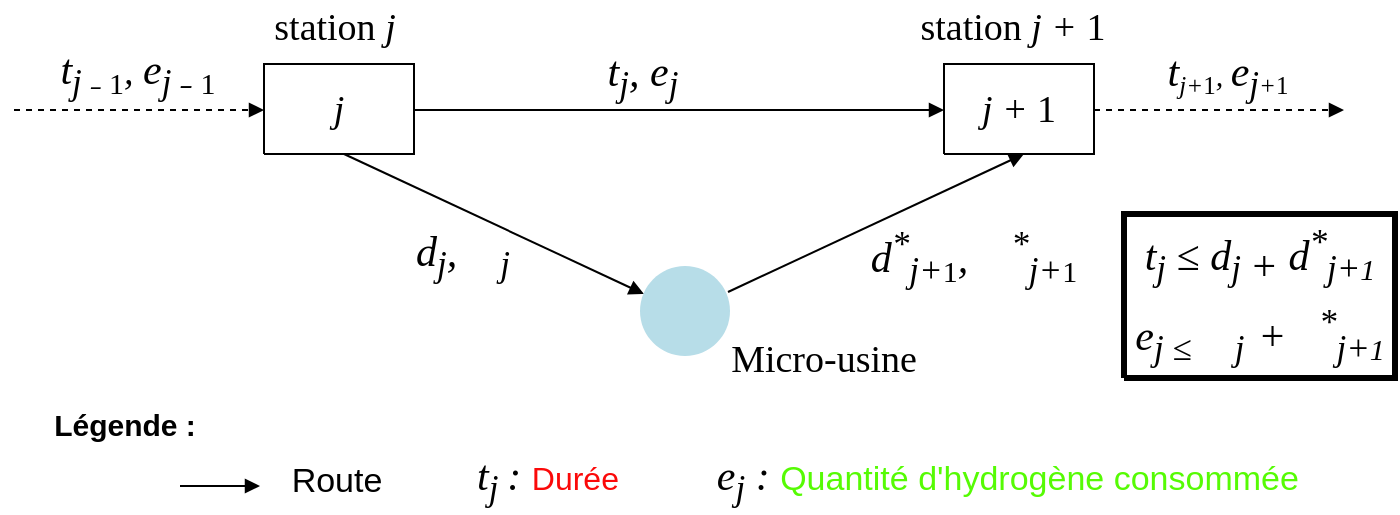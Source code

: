 <mxfile version="21.3.7" type="device">
  <diagram id="tXvN12axVd89JWTqOSuw" name="Page-1">
    <mxGraphModel dx="1194" dy="734" grid="1" gridSize="10" guides="1" tooltips="1" connect="1" arrows="1" fold="1" page="1" pageScale="1" pageWidth="827" pageHeight="1169" math="0" shadow="0">
      <root>
        <mxCell id="0" />
        <mxCell id="1" parent="0" />
        <mxCell id="TPerrukfrgjLcvw5JhhK-1" style="vsdxID=75;edgeStyle=none;startArrow=none;endArrow=block;startSize=5;endSize=5;spacingTop=0;spacingBottom=0;spacingLeft=0;spacingRight=0;verticalAlign=middle;html=1;labelBackgroundColor=#ffffff;rounded=0;" parent="1" edge="1">
          <mxGeometry relative="1" as="geometry">
            <mxPoint x="-1" as="offset" />
            <Array as="points" />
            <mxPoint x="264" y="678" as="sourcePoint" />
            <mxPoint x="530" y="678" as="targetPoint" />
          </mxGeometry>
        </mxCell>
        <mxCell id="TPerrukfrgjLcvw5JhhK-2" style="vsdxID=87;edgeStyle=none;startArrow=none;endArrow=block;startSize=5;endSize=5;spacingTop=0;spacingBottom=0;spacingLeft=0;spacingRight=0;verticalAlign=middle;html=1;labelBackgroundColor=#ffffff;rounded=0;" parent="1" edge="1">
          <mxGeometry relative="1" as="geometry">
            <Array as="points" />
            <mxPoint x="422" y="769" as="sourcePoint" />
            <mxPoint x="570" y="700" as="targetPoint" />
          </mxGeometry>
        </mxCell>
        <mxCell id="TPerrukfrgjLcvw5JhhK-3" style="vsdxID=86;edgeStyle=none;startArrow=none;endArrow=block;startSize=5;endSize=5;spacingTop=0;spacingBottom=0;spacingLeft=0;spacingRight=0;verticalAlign=middle;html=1;labelBackgroundColor=#ffffff;rounded=0;" parent="1" edge="1">
          <mxGeometry relative="1" as="geometry">
            <Array as="points" />
            <mxPoint x="230" y="700" as="sourcePoint" />
            <mxPoint x="380" y="770" as="targetPoint" />
          </mxGeometry>
        </mxCell>
        <mxCell id="TPerrukfrgjLcvw5JhhK-4" style="vsdxID=99;edgeStyle=none;dashed=1;startArrow=none;endArrow=block;startSize=5;endSize=5;spacingTop=0;spacingBottom=0;spacingLeft=0;spacingRight=0;verticalAlign=middle;html=1;labelBackgroundColor=#ffffff;rounded=0;" parent="1" edge="1">
          <mxGeometry relative="1" as="geometry">
            <mxPoint as="offset" />
            <Array as="points" />
            <mxPoint x="605" y="678" as="sourcePoint" />
            <mxPoint x="730" y="678" as="targetPoint" />
          </mxGeometry>
        </mxCell>
        <mxCell id="TPerrukfrgjLcvw5JhhK-5" style="vsdxID=101;edgeStyle=none;dashed=1;startArrow=none;endArrow=block;startSize=5;endSize=5;spacingTop=0;spacingBottom=0;spacingLeft=0;spacingRight=0;verticalAlign=middle;html=1;labelBackgroundColor=#ffffff;rounded=0;" parent="1" edge="1">
          <mxGeometry relative="1" as="geometry">
            <mxPoint as="offset" />
            <Array as="points" />
            <mxPoint x="65" y="678" as="sourcePoint" />
            <mxPoint x="190" y="678" as="targetPoint" />
          </mxGeometry>
        </mxCell>
        <mxCell id="TPerrukfrgjLcvw5JhhK-6" value="&lt;font style=&quot;font-size:19px;font-family:Times New Roman;color:#000000;direction:ltr;letter-spacing:0px;line-height:120%;opacity:1&quot;&gt;&lt;i&gt;j&lt;/i&gt;&lt;/font&gt;&lt;font style=&quot;font-size:19px;font-family:Monotype Corsiva;color:#000000;direction:ltr;letter-spacing:0px;line-height:120%;opacity:1&quot;&gt;&lt;br/&gt;&lt;/font&gt;" style="verticalAlign=middle;align=center;vsdxID=40;fillColor=#FFFFFF;gradientColor=none;shape=stencil(nZBLDoAgDERP0z3SIyjew0SURgSD+Lu9kMZoXLhwN9O+tukAlrNpJg1SzDH4QW/URgNYgZTkjA4UkwJUgGXng+6DX1zLfmoymdXo17xh5zmRJ6Q42BWCfc2oJfdAr+Yv+AP9Cb7OJ3H/2JG1HNGz/84klThPVCc=);labelBackgroundColor=none;rounded=0;html=1;whiteSpace=wrap;" parent="1" vertex="1">
          <mxGeometry x="190" y="655" width="75" height="45" as="geometry" />
        </mxCell>
        <mxCell id="TPerrukfrgjLcvw5JhhK-7" value="&lt;font style=&quot;font-size:19px;font-family:Times New Roman;color:#000000;direction:ltr;letter-spacing:0px;line-height:120%;opacity:1&quot;&gt;&lt;i&gt;j + &lt;/i&gt;&lt;/font&gt;&lt;font style=&quot;font-size:19px;font-family:Times New Roman;color:#000000;direction:ltr;letter-spacing:0px;line-height:120%;opacity:1&quot;&gt;1&lt;/font&gt;&lt;font style=&quot;font-size:19px;font-family:Monotype Corsiva;color:#000000;direction:ltr;letter-spacing:0px;line-height:120%;opacity:1&quot;&gt;&lt;i&gt;&lt;br/&gt;&lt;/i&gt;&lt;/font&gt;" style="verticalAlign=middle;align=center;vsdxID=44;fillColor=#FFFFFF;gradientColor=none;shape=stencil(nZBLDoAgDERP0z3SIyjew0SURgSD+Lu9kMZoXLhwN9O+tukAlrNpJg1SzDH4QW/URgNYgZTkjA4UkwJUgGXng+6DX1zLfmoymdXo17xh5zmRJ6Q42BWCfc2oJfdAr+Yv+AP9Cb7OJ3H/2JG1HNGz/84klThPVCc=);labelBackgroundColor=none;rounded=0;html=1;whiteSpace=wrap;" parent="1" vertex="1">
          <mxGeometry x="530" y="655" width="75" height="45" as="geometry" />
        </mxCell>
        <mxCell id="TPerrukfrgjLcvw5JhhK-8" style="vsdxID=51;fillColor=#b7dde8;gradientColor=none;shape=stencil(vVHLDsIgEPwajiQI6RfU+h8bu22JCGRB2/69kG1iazx58DazM/vIjjBtmiCi0CplCjecbZ8nYc5Ca+snJJsLEqYTph0C4Ujh4XvmEaqzont41gkL96naodXKrGF6YSfQtUi0OXXDVlqPfJNP6usotUhYbJIUMmQb/GGrAxpRljVycDBuc1hKM2LclX8/7H9nFfB+82Cd45T2+mcspcSRmu4F);labelBackgroundColor=none;rounded=0;html=1;whiteSpace=wrap;strokeColor=none;" parent="1" vertex="1">
          <mxGeometry x="378" y="756" width="45" height="45" as="geometry" />
        </mxCell>
        <mxCell id="TPerrukfrgjLcvw5JhhK-9" value="&lt;font style=&quot;font-size: 19px ; font-family: &amp;#34;calibri&amp;#34; ; color: #000000 ; direction: ltr ; letter-spacing: 0px ; line-height: 120% ; opacity: 1&quot;&gt;Micro-usine&lt;br&gt;&lt;/font&gt;" style="verticalAlign=middle;align=center;vsdxID=74;fillColor=none;gradientColor=none;shape=stencil(nZBLDoAgDERP0z3SIyjew0SURgSD+Lu9kMZoXLhwN9O+tukAlrNpJg1SzDH4QW/URgNYgZTkjA4UkwJUgGXng+6DX1zLfmoymdXo17xh5zmRJ6Q42BWCfc2oJfdAr+Yv+AP9Cb7OJ3H/2JG1HNGz/84klThPVCc=);strokeColor=none;labelBackgroundColor=none;rounded=0;html=1;whiteSpace=wrap;" parent="1" vertex="1">
          <mxGeometry x="413" y="789" width="114" height="28" as="geometry" />
        </mxCell>
        <mxCell id="TPerrukfrgjLcvw5JhhK-10" value="&lt;font style=&quot;font-size:19px;font-family:Calibri;color:#000000;direction:ltr;letter-spacing:0px;line-height:120%;opacity:1&quot;&gt;station &lt;/font&gt;&lt;font style=&quot;font-size:19px;font-family:Times New Roman;color:#000000;direction:ltr;letter-spacing:0px;line-height:120%;opacity:1&quot;&gt;&lt;i&gt;j&lt;/i&gt;&lt;/font&gt;&lt;font style=&quot;font-size:19px;font-family:Times New Roman;color:#000000;direction:ltr;letter-spacing:0px;line-height:120%;opacity:1&quot;&gt;&lt;i&gt;&lt;br/&gt;&lt;/i&gt;&lt;/font&gt;" style="verticalAlign=middle;align=center;vsdxID=80;fillColor=none;gradientColor=none;shape=stencil(nZBLDoAgDERP0z3SIyjew0SURgSD+Lu9kMZoXLhwN9O+tukAlrNpJg1SzDH4QW/URgNYgZTkjA4UkwJUgGXng+6DX1zLfmoymdXo17xh5zmRJ6Q42BWCfc2oJfdAr+Yv+AP9Cb7OJ3H/2JG1HNGz/84klThPVCc=);strokeColor=none;labelBackgroundColor=none;rounded=0;html=1;whiteSpace=wrap;" parent="1" vertex="1">
          <mxGeometry x="176" y="623" width="99" height="28" as="geometry" />
        </mxCell>
        <mxCell id="TPerrukfrgjLcvw5JhhK-11" value="&lt;font style=&quot;font-size:19px;font-family:Calibri;color:#000000;direction:ltr;letter-spacing:0px;line-height:120%;opacity:1&quot;&gt;station &lt;/font&gt;&lt;font style=&quot;font-size:19px;font-family:Times New Roman;color:#000000;direction:ltr;letter-spacing:0px;line-height:120%;opacity:1&quot;&gt;&lt;i&gt;j + &lt;/i&gt;&lt;/font&gt;&lt;font style=&quot;font-size:19px;font-family:Times New Roman;color:#000000;direction:ltr;letter-spacing:0px;line-height:120%;opacity:1&quot;&gt;1&lt;/font&gt;&lt;font style=&quot;font-size:19px;font-family:Themed;color:#000000;direction:ltr;letter-spacing:0px;line-height:120%;opacity:1&quot;&gt;&lt;br/&gt;&lt;/font&gt;" style="verticalAlign=middle;align=center;vsdxID=84;fillColor=none;gradientColor=none;shape=stencil(nZBLDoAgDERP0z3SIyjew0SURgSD+Lu9kMZoXLhwN9O+tukAlrNpJg1SzDH4QW/URgNYgZTkjA4UkwJUgGXng+6DX1zLfmoymdXo17xh5zmRJ6Q42BWCfc2oJfdAr+Yv+AP9Cb7OJ3H/2JG1HNGz/84klThPVCc=);strokeColor=none;labelBackgroundColor=none;rounded=0;html=1;whiteSpace=wrap;" parent="1" vertex="1">
          <mxGeometry x="490" y="623" width="149" height="28" as="geometry" />
        </mxCell>
        <mxCell id="TPerrukfrgjLcvw5JhhK-12" value="&lt;font style=&quot;font-size:21px;font-family:Times New Roman;color:#000000;direction:ltr;letter-spacing:0px;line-height:120%;opacity:1&quot;&gt;&lt;i&gt;t&lt;/i&gt;&lt;/font&gt;&lt;font style=&quot;font-size:21px;font-family:Times New Roman;color:#000000;direction:ltr;letter-spacing:0px;line-height:120%;opacity:1&quot;&gt;&lt;i&gt;&lt;sub&gt;j&lt;/sub&gt;&lt;/i&gt;&lt;/font&gt;&lt;font style=&quot;font-size:21px;font-family:Times New Roman;color:#000000;direction:ltr;letter-spacing:0px;line-height:120%;opacity:1&quot;&gt;&lt;i&gt;, &lt;/i&gt;&lt;/font&gt;&lt;font style=&quot;font-size:21px;font-family:Times New Roman;color:#000000;direction:ltr;letter-spacing:0px;line-height:120%;opacity:1&quot;&gt;&lt;i&gt;e&lt;/i&gt;&lt;/font&gt;&lt;font style=&quot;font-size:21px;font-family:Times New Roman;color:#000000;direction:ltr;letter-spacing:0px;line-height:120%;opacity:1&quot;&gt;&lt;i&gt;&lt;sub&gt;j&lt;/sub&gt;&lt;/i&gt;&lt;/font&gt;&lt;font style=&quot;font-size:21px;font-family:Times New Roman;color:#000000;direction:ltr;letter-spacing:0px;line-height:120%;opacity:1&quot;&gt;&lt;i&gt;&lt;br/&gt;&lt;/i&gt;&lt;/font&gt;" style="verticalAlign=middle;align=center;vsdxID=91;fillColor=none;gradientColor=none;shape=stencil(nZBLDoAgDERP0z3SIyjew0SURgSD+Lu9kMZoXLhwN9O+tukAlrNpJg1SzDH4QW/URgNYgZTkjA4UkwJUgGXng+6DX1zLfmoymdXo17xh5zmRJ6Q42BWCfc2oJfdAr+Yv+AP9Cb7OJ3H/2JG1HNGz/84klThPVCc=);strokeColor=none;labelBackgroundColor=none;rounded=0;html=1;whiteSpace=wrap;" parent="1" vertex="1">
          <mxGeometry x="350" y="648" width="59" height="28" as="geometry" />
        </mxCell>
        <mxCell id="TPerrukfrgjLcvw5JhhK-13" value="&lt;font style=&quot;font-size:21px;font-family:Times New Roman;color:#000000;direction:ltr;letter-spacing:0px;line-height:120%;opacity:1&quot;&gt;&lt;i&gt;d&lt;/i&gt;&lt;/font&gt;&lt;font style=&quot;font-size:21px;font-family:Times New Roman;color:#000000;direction:ltr;letter-spacing:0px;line-height:120%;opacity:1&quot;&gt;&lt;i&gt;&lt;sub&gt;j&lt;/sub&gt;&lt;/i&gt;&lt;/font&gt;&lt;font style=&quot;font-size:21px;font-family:Times New Roman;color:#000000;direction:ltr;letter-spacing:0px;line-height:120%;opacity:1&quot;&gt;&lt;i&gt;, &lt;/i&gt;&lt;/font&gt;&lt;font style=&quot;font-size:21px;font-family:Symbol;color:#000000;direction:ltr;letter-spacing:0px;line-height:120%;opacity:1&quot;&gt;&lt;i&gt;&lt;/i&gt;&lt;/font&gt;&lt;font style=&quot;font-size:21px;font-family:Times New Roman;color:#000000;direction:ltr;letter-spacing:0px;line-height:120%;opacity:1&quot;&gt;&lt;i&gt;&lt;sub&gt;j&lt;/sub&gt;&lt;/i&gt;&lt;/font&gt;&lt;font style=&quot;font-size:21px;font-family:Times New Roman;color:#000000;direction:ltr;letter-spacing:0px;line-height:120%;opacity:1&quot;&gt;&lt;i&gt;&lt;br/&gt;&lt;/i&gt;&lt;/font&gt;" style="verticalAlign=middle;align=center;vsdxID=95;fillColor=none;gradientColor=none;shape=stencil(nZBLDoAgDERP0z3SIyjew0SURgSD+Lu9kMZoXLhwN9O+tukAlrNpJg1SzDH4QW/URgNYgZTkjA4UkwJUgGXng+6DX1zLfmoymdXo17xh5zmRJ6Q42BWCfc2oJfdAr+Yv+AP9Cb7OJ3H/2JG1HNGz/84klThPVCc=);strokeColor=none;labelBackgroundColor=none;rounded=0;html=1;whiteSpace=wrap;" parent="1" vertex="1">
          <mxGeometry x="260" y="738" width="59" height="28" as="geometry" />
        </mxCell>
        <mxCell id="TPerrukfrgjLcvw5JhhK-14" value="&lt;font style=&quot;font-size: 21px ; font-family: &amp;#34;times new roman&amp;#34; ; color: #000000 ; direction: ltr ; letter-spacing: 0px ; line-height: 120% ; opacity: 1&quot;&gt;&lt;i&gt;d&lt;/i&gt;&lt;/font&gt;&lt;font style=&quot;font-size: 21px ; font-family: &amp;#34;times new roman&amp;#34; ; color: #000000 ; direction: ltr ; letter-spacing: 0px ; line-height: 120% ; opacity: 1&quot;&gt;&lt;i&gt;&lt;sup&gt;*&lt;/sup&gt;&lt;/i&gt;&lt;/font&gt;&lt;font style=&quot;font-size: 21px ; font-family: &amp;#34;times new roman&amp;#34; ; color: #000000 ; direction: ltr ; letter-spacing: 0px ; line-height: 120% ; opacity: 1&quot;&gt;&lt;i&gt;&lt;sub&gt;j+&lt;/sub&gt;&lt;/i&gt;&lt;/font&gt;&lt;font style=&quot;font-size: 21px ; font-family: &amp;#34;times new roman&amp;#34; ; color: #000000 ; direction: ltr ; letter-spacing: 0px ; line-height: 120% ; opacity: 1&quot; size=&quot;1&quot;&gt;&lt;sub style=&quot;font-size: 15px&quot;&gt;1&lt;/sub&gt;&lt;/font&gt;&lt;font style=&quot;font-size: 21px ; font-family: &amp;#34;times new roman&amp;#34; ; color: #000000 ; direction: ltr ; letter-spacing: 0px ; line-height: 120% ; opacity: 1&quot;&gt;&lt;i&gt;, &lt;/i&gt;&lt;/font&gt;&lt;font style=&quot;font-size: 21px ; font-family: &amp;#34;symbol&amp;#34; ; color: #000000 ; direction: ltr ; letter-spacing: 0px ; line-height: 120% ; opacity: 1&quot;&gt;&lt;i&gt;&lt;/i&gt;&lt;/font&gt;&lt;font style=&quot;font-size: 21px ; font-family: &amp;#34;symbol&amp;#34; ; color: #000000 ; direction: ltr ; letter-spacing: 0px ; line-height: 120% ; opacity: 1&quot;&gt;&lt;i&gt;&lt;sup&gt;*&lt;/sup&gt;&lt;/i&gt;&lt;/font&gt;&lt;font style=&quot;font-size: 21px ; font-family: &amp;#34;times new roman&amp;#34; ; color: #000000 ; direction: ltr ; letter-spacing: 0px ; line-height: 120% ; opacity: 1&quot;&gt;&lt;i&gt;&lt;sub&gt;j&lt;/sub&gt;&lt;/i&gt;&lt;/font&gt;&lt;font style=&quot;font-size: 21px ; font-family: &amp;#34;times new roman&amp;#34; ; color: #000000 ; direction: ltr ; letter-spacing: 0px ; line-height: 120% ; opacity: 1&quot;&gt;&lt;i&gt;&lt;sub&gt;+&lt;/sub&gt;&lt;/i&gt;&lt;/font&gt;&lt;font style=&quot;font-size: 21px ; font-family: &amp;#34;times new roman&amp;#34; ; color: #000000 ; direction: ltr ; letter-spacing: 0px ; line-height: 120% ; opacity: 1&quot; size=&quot;1&quot;&gt;&lt;sub style=&quot;font-size: 15px&quot;&gt;1&lt;/sub&gt;&lt;/font&gt;&lt;font style=&quot;font-size: 21px ; font-family: &amp;#34;times new roman&amp;#34; ; color: #000000 ; direction: ltr ; letter-spacing: 0px ; line-height: 120% ; opacity: 1&quot;&gt;&lt;i&gt;&lt;br&gt;&lt;/i&gt;&lt;/font&gt;" style="verticalAlign=middle;align=center;vsdxID=97;fillColor=none;gradientColor=none;shape=stencil(nZBLDoAgDERP0z3SIyjew0SURgSD+Lu9kMZoXLhwN9O+tukAlrNpJg1SzDH4QW/URgNYgZTkjA4UkwJUgGXng+6DX1zLfmoymdXo17xh5zmRJ6Q42BWCfc2oJfdAr+Yv+AP9Cb7OJ3H/2JG1HNGz/84klThPVCc=);strokeColor=none;labelBackgroundColor=none;rounded=0;html=1;whiteSpace=wrap;" parent="1" vertex="1">
          <mxGeometry x="480" y="738" width="130" height="28" as="geometry" />
        </mxCell>
        <mxCell id="TPerrukfrgjLcvw5JhhK-15" value="&lt;font style=&quot;font-size: 21px ; font-family: &amp;#34;times new roman&amp;#34; ; color: #000000 ; direction: ltr ; letter-spacing: 0px ; line-height: 120% ; opacity: 1&quot;&gt;&lt;i&gt;t&lt;/i&gt;&lt;/font&gt;&lt;font style=&quot;font-size: 15px ; font-family: &amp;#34;times new roman&amp;#34; ; color: rgb(0 , 0 , 0) ; direction: ltr ; letter-spacing: 0px ; line-height: 120% ; opacity: 1&quot;&gt;&lt;i&gt;&lt;sub&gt;j+&lt;/sub&gt;&lt;/i&gt;&lt;/font&gt;&lt;font style=&quot;font-size: 15px ; font-family: &amp;#34;times new roman&amp;#34; ; color: rgb(0 , 0 , 0) ; direction: ltr ; letter-spacing: 0px ; line-height: 120% ; opacity: 1&quot;&gt;&lt;sub&gt;1&lt;/sub&gt;&lt;/font&gt;&lt;font style=&quot;font-size: 15px ; font-family: &amp;#34;times new roman&amp;#34; ; color: rgb(0 , 0 , 0) ; direction: ltr ; letter-spacing: 0px ; line-height: 120% ; opacity: 1&quot;&gt;&lt;i&gt;, &lt;/i&gt;&lt;/font&gt;&lt;font style=&quot;font-size: 21px ; font-family: &amp;#34;times new roman&amp;#34; ; color: #000000 ; direction: ltr ; letter-spacing: 0px ; line-height: 120% ; opacity: 1&quot;&gt;&lt;i&gt;e&lt;/i&gt;&lt;/font&gt;&lt;font style=&quot;font-size: 21px ; font-family: &amp;#34;times new roman&amp;#34; ; color: #000000 ; direction: ltr ; letter-spacing: 0px ; line-height: 120% ; opacity: 1&quot;&gt;&lt;i&gt;&lt;sub&gt;j&lt;/sub&gt;&lt;/i&gt;&lt;/font&gt;&lt;font style=&quot;font-size: 15px ; font-family: &amp;#34;times new roman&amp;#34; ; color: rgb(0 , 0 , 0) ; direction: ltr ; letter-spacing: 0px ; line-height: 120% ; opacity: 1&quot;&gt;&lt;i&gt;&lt;sub&gt;+&lt;/sub&gt;&lt;/i&gt;&lt;/font&gt;&lt;font style=&quot;font-size: 15px ; font-family: &amp;#34;times new roman&amp;#34; ; color: rgb(0 , 0 , 0) ; direction: ltr ; letter-spacing: 0px ; line-height: 120% ; opacity: 1&quot;&gt;&lt;sub&gt;1&lt;/sub&gt;&lt;/font&gt;&lt;font style=&quot;font-size: 15px ; font-family: &amp;#34;times new roman&amp;#34; ; color: rgb(0 , 0 , 0) ; direction: ltr ; letter-spacing: 0px ; line-height: 120% ; opacity: 1&quot;&gt;&lt;i&gt;&lt;br&gt;&lt;/i&gt;&lt;/font&gt;" style="verticalAlign=middle;align=center;vsdxID=98;fillColor=none;gradientColor=none;shape=stencil(nZBLDoAgDERP0z3SIyjew0SURgSD+Lu9kMZoXLhwN9O+tukAlrNpJg1SzDH4QW/URgNYgZTkjA4UkwJUgGXng+6DX1zLfmoymdXo17xh5zmRJ6Q42BWCfc2oJfdAr+Yv+AP9Cb7OJ3H/2JG1HNGz/84klThPVCc=);strokeColor=none;labelBackgroundColor=none;rounded=0;html=1;whiteSpace=wrap;" parent="1" vertex="1">
          <mxGeometry x="630" y="648" width="84" height="28" as="geometry" />
        </mxCell>
        <mxCell id="TPerrukfrgjLcvw5JhhK-16" value="&lt;font style=&quot;font-size: 21px ; font-family: &amp;#34;times new roman&amp;#34; ; color: #000000 ; direction: ltr ; letter-spacing: 0px ; line-height: 120% ; opacity: 1&quot;&gt;&lt;i&gt;t&lt;/i&gt;&lt;/font&gt;&lt;font style=&quot;font-size: 21px ; font-family: &amp;#34;times new roman&amp;#34; ; color: #000000 ; direction: ltr ; letter-spacing: 0px ; line-height: 120% ; opacity: 1&quot;&gt;&lt;i&gt;&lt;sub&gt;j &lt;/sub&gt;&lt;/i&gt;&lt;/font&gt;&lt;font style=&quot;font-size: 19px ; font-family: &amp;#34;times new roman&amp;#34; ; color: rgb(0 , 0 , 0) ; direction: ltr ; letter-spacing: 0px ; line-height: 120% ; opacity: 1&quot;&gt;&lt;i&gt;&lt;sub&gt;˗ &lt;/sub&gt;&lt;/i&gt;&lt;/font&gt;&lt;font style=&quot;font-size: 19px ; font-family: &amp;#34;times new roman&amp;#34; ; color: rgb(0 , 0 , 0) ; direction: ltr ; letter-spacing: 0px ; line-height: 120% ; opacity: 1&quot; size=&quot;1&quot;&gt;&lt;sub style=&quot;font-size: 15px&quot;&gt;1&lt;/sub&gt;&lt;/font&gt;&lt;font style=&quot;font-size: 19px ; font-family: &amp;#34;times new roman&amp;#34; ; color: rgb(0 , 0 , 0) ; direction: ltr ; letter-spacing: 0px ; line-height: 120% ; opacity: 1&quot;&gt;&lt;i&gt;, &lt;/i&gt;&lt;/font&gt;&lt;font style=&quot;font-size: 21px ; font-family: &amp;#34;times new roman&amp;#34; ; color: #000000 ; direction: ltr ; letter-spacing: 0px ; line-height: 120% ; opacity: 1&quot;&gt;&lt;i&gt;e&lt;/i&gt;&lt;/font&gt;&lt;font style=&quot;font-size: 21px ; font-family: &amp;#34;times new roman&amp;#34; ; color: #000000 ; direction: ltr ; letter-spacing: 0px ; line-height: 120% ; opacity: 1&quot;&gt;&lt;i&gt;&lt;sub&gt;j&lt;/sub&gt;&lt;/i&gt;&lt;/font&gt;&lt;font style=&quot;font-size: 21px ; font-family: &amp;#34;times new roman&amp;#34; ; color: #000000 ; direction: ltr ; letter-spacing: 0px ; line-height: 120% ; opacity: 1&quot;&gt;&lt;i&gt;&lt;sub&gt; ˗ &lt;/sub&gt;&lt;/i&gt;&lt;/font&gt;&lt;font style=&quot;font-size: 21px ; font-family: &amp;#34;times new roman&amp;#34; ; color: #000000 ; direction: ltr ; letter-spacing: 0px ; line-height: 120% ; opacity: 1&quot; size=&quot;1&quot;&gt;&lt;sub style=&quot;font-size: 15px&quot;&gt;1&lt;/sub&gt;&lt;/font&gt;&lt;font style=&quot;font-size: 21px ; font-family: &amp;#34;times new roman&amp;#34; ; color: #000000 ; direction: ltr ; letter-spacing: 0px ; line-height: 120% ; opacity: 1&quot;&gt;&lt;i&gt;&lt;br&gt;&lt;/i&gt;&lt;/font&gt;" style="verticalAlign=middle;align=center;vsdxID=100;fillColor=none;gradientColor=none;shape=stencil(nZBLDoAgDERP0z3SIyjew0SURgSD+Lu9kMZoXLhwN9O+tukAlrNpJg1SzDH4QW/URgNYgZTkjA4UkwJUgGXng+6DX1zLfmoymdXo17xh5zmRJ6Q42BWCfc2oJfdAr+Yv+AP9Cb7OJ3H/2JG1HNGz/84klThPVCc=);strokeColor=none;labelBackgroundColor=none;rounded=0;html=1;whiteSpace=wrap;" parent="1" vertex="1">
          <mxGeometry x="80" y="648" width="94" height="28" as="geometry" />
        </mxCell>
        <mxCell id="pKhLJi8QEpRMnkwdUuqG-2" value="&lt;div&gt;&lt;i&gt;&lt;font style=&quot;font-size: 21px ; font-family: &amp;#34;times new roman&amp;#34; ; color: #000000 ; direction: ltr ; letter-spacing: 0px ; line-height: 120% ; opacity: 1&quot;&gt;t&lt;/font&gt;&lt;font style=&quot;font-size: 21px ; font-family: &amp;#34;times new roman&amp;#34; ; color: #000000 ; direction: ltr ; letter-spacing: 0px ; line-height: 120% ; opacity: 1&quot;&gt;&lt;sub&gt;j&lt;/sub&gt;&lt;/font&gt;&lt;font style=&quot;font-size: 21px ; font-family: &amp;#34;times new roman&amp;#34; ; color: #000000 ; direction: ltr ; letter-spacing: 0px ; line-height: 120% ; opacity: 1&quot;&gt; &lt;/font&gt;&lt;font style=&quot;font-size: 21px ; font-family: &amp;#34;times new roman&amp;#34; ; color: #000000 ; direction: ltr ; letter-spacing: 0px ; line-height: 120% ; opacity: 1&quot;&gt;&lt;span class=&quot;st&quot;&gt;≤ &lt;/span&gt;&lt;/font&gt;&lt;font style=&quot;font-size: 21px ; font-family: &amp;#34;times new roman&amp;#34; ; color: #000000 ; direction: ltr ; letter-spacing: 0px ; line-height: 120% ; opacity: 1&quot;&gt;d&lt;/font&gt;&lt;font style=&quot;font-size: 21px ; font-family: &amp;#34;times new roman&amp;#34; ; color: #000000 ; direction: ltr ; letter-spacing: 0px ; line-height: 120% ; opacity: 1&quot;&gt;&lt;sub&gt;j &lt;/sub&gt;&lt;/font&gt;&lt;/i&gt;&lt;i&gt;&lt;font style=&quot;font-size: 21px ; font-family: &amp;#34;times new roman&amp;#34; ; color: #000000 ; direction: ltr ; letter-spacing: 0px ; line-height: 120% ; opacity: 1&quot;&gt;&lt;sub&gt;&lt;i&gt;&lt;font style=&quot;font-size: 21px ; font-family: &amp;#34;times new roman&amp;#34; ; color: #000000 ; direction: ltr ; letter-spacing: 0px ; line-height: 120% ; opacity: 1&quot;&gt;+&lt;/font&gt;&lt;/i&gt;&lt;/sub&gt;&lt;/font&gt;&lt;font style=&quot;font-size: 21px ; font-family: &amp;#34;times new roman&amp;#34; ; color: #000000 ; direction: ltr ; letter-spacing: 0px ; line-height: 120% ; opacity: 1&quot;&gt; d&lt;/font&gt;&lt;font style=&quot;font-size: 21px ; font-family: &amp;#34;times new roman&amp;#34; ; color: #000000 ; direction: ltr ; letter-spacing: 0px ; line-height: 120% ; opacity: 1&quot;&gt;&lt;sup&gt;*&lt;/sup&gt;&lt;/font&gt;&lt;font style=&quot;font-size: 21px ; font-family: &amp;#34;times new roman&amp;#34; ; color: #000000 ; direction: ltr ; letter-spacing: 0px ; line-height: 120% ; opacity: 1&quot;&gt;&lt;sub&gt;j+&lt;/sub&gt;&lt;/font&gt;&lt;font style=&quot;font-size: 21px ; font-family: &amp;#34;times new roman&amp;#34; ; color: #000000 ; direction: ltr ; letter-spacing: 0px ; line-height: 120% ; opacity: 1&quot; size=&quot;1&quot;&gt;&lt;sub style=&quot;font-size: 15px&quot;&gt;1&lt;/sub&gt;&lt;/font&gt;&lt;/i&gt;&lt;/div&gt;&lt;div&gt;&lt;i&gt;&lt;font style=&quot;font-size: 21px ; font-family: &amp;#34;times new roman&amp;#34; ; color: #000000 ; direction: ltr ; letter-spacing: 0px ; line-height: 120% ; opacity: 1&quot;&gt; &lt;/font&gt;&lt;font style=&quot;font-size: 21px ; font-family: &amp;#34;times new roman&amp;#34; ; color: #000000 ; direction: ltr ; letter-spacing: 0px ; line-height: 120% ; opacity: 1&quot;&gt;e&lt;/font&gt;&lt;font style=&quot;font-size: 21px ; font-family: &amp;#34;times new roman&amp;#34; ; color: #000000 ; direction: ltr ; letter-spacing: 0px ; line-height: 120% ; opacity: 1&quot;&gt;&lt;sub&gt;j &lt;/sub&gt;&lt;/font&gt;&lt;font style=&quot;font-size: 21px ; font-family: &amp;#34;times new roman&amp;#34; ; color: #000000 ; direction: ltr ; letter-spacing: 0px ; line-height: 120% ; opacity: 1&quot;&gt;&lt;sub&gt;&lt;span class=&quot;st&quot;&gt;≤&lt;/span&gt;&lt;/sub&gt;&lt;/font&gt;&lt;font style=&quot;font-size: 21px ; font-family: &amp;#34;symbol&amp;#34; ; color: #000000 ; direction: ltr ; letter-spacing: 0px ; line-height: 120% ; opacity: 1&quot;&gt; &lt;/font&gt;&lt;font style=&quot;font-size: 21px ; font-family: &amp;#34;times new roman&amp;#34; ; color: #000000 ; direction: ltr ; letter-spacing: 0px ; line-height: 120% ; opacity: 1&quot;&gt;&lt;sub&gt;j&lt;/sub&gt;&lt;/font&gt;&amp;nbsp; &lt;/i&gt;&lt;i&gt;&lt;font style=&quot;font-size: 21px ; font-family: &amp;#34;times new roman&amp;#34; ; color: #000000 ; direction: ltr ; letter-spacing: 0px ; line-height: 120% ; opacity: 1&quot;&gt;+&lt;/font&gt;&lt;/i&gt;&lt;i&gt;&lt;font style=&quot;font-size: 21px ; font-family: &amp;#34;symbol&amp;#34; ; color: #000000 ; direction: ltr ; letter-spacing: 0px ; line-height: 120% ; opacity: 1&quot;&gt;&lt;/font&gt;&lt;font style=&quot;font-size: 21px ; font-family: &amp;#34;symbol&amp;#34; ; color: #000000 ; direction: ltr ; letter-spacing: 0px ; line-height: 120% ; opacity: 1&quot;&gt;&lt;sup&gt;*&lt;/sup&gt;&lt;/font&gt;&lt;font style=&quot;font-size: 21px ; font-family: &amp;#34;times new roman&amp;#34; ; color: #000000 ; direction: ltr ; letter-spacing: 0px ; line-height: 120% ; opacity: 1&quot;&gt;&lt;sub&gt;j&lt;/sub&gt;&lt;/font&gt;&lt;font style=&quot;font-size: 21px ; font-family: &amp;#34;times new roman&amp;#34; ; color: #000000 ; direction: ltr ; letter-spacing: 0px ; line-height: 120% ; opacity: 1&quot;&gt;&lt;sub&gt;+&lt;/sub&gt;&lt;/font&gt;&lt;font style=&quot;font-size: 21px ; font-family: &amp;#34;times new roman&amp;#34; ; color: #000000 ; direction: ltr ; letter-spacing: 0px ; line-height: 120% ; opacity: 1&quot; size=&quot;1&quot;&gt;&lt;sub style=&quot;font-size: 15px&quot;&gt;1&lt;/sub&gt;&lt;/font&gt;&lt;/i&gt;&lt;/div&gt;" style="verticalAlign=middle;align=center;vsdxID=91;fillColor=none;gradientColor=none;shape=stencil(nZBLDoAgDERP0z3SIyjew0SURgSD+Lu9kMZoXLhwN9O+tukAlrNpJg1SzDH4QW/URgNYgZTkjA4UkwJUgGXng+6DX1zLfmoymdXo17xh5zmRJ6Q42BWCfc2oJfdAr+Yv+AP9Cb7OJ3H/2JG1HNGz/84klThPVCc=);labelBackgroundColor=none;rounded=0;html=1;whiteSpace=wrap;strokeWidth=3;" parent="1" vertex="1">
          <mxGeometry x="620" y="730" width="135.5" height="82" as="geometry" />
        </mxCell>
        <mxCell id="1GxuBOpEUNwkVwpQrjM6-4" value="&lt;font style=&quot;font-size: 21px; font-family: &amp;quot;Times New Roman&amp;quot;; direction: ltr; letter-spacing: 0px; line-height: 120%; opacity: 1; color: rgb(0, 0, 0);&quot;&gt;&lt;i style=&quot;&quot;&gt;t&lt;/i&gt;&lt;/font&gt;&lt;font style=&quot;font-size: 21px; font-family: &amp;quot;Times New Roman&amp;quot;; direction: ltr; letter-spacing: 0px; line-height: 120%; opacity: 1;&quot;&gt;&lt;i style=&quot;color: rgb(0, 0, 0);&quot;&gt;&lt;sub&gt;j&amp;nbsp;&lt;/sub&gt;&lt;/i&gt;&lt;i style=&quot;border-color: var(--border-color); color: rgb(0, 0, 0);&quot;&gt;:&amp;nbsp;&lt;/i&gt;&lt;span style=&quot;border-color: var(--border-color); font-family: Helvetica; font-size: 12px;&quot;&gt;&lt;font style=&quot;border-color: var(--border-color); font-size: 16px;&quot;&gt;&lt;font color=&quot;#fb0909&quot;&gt;Durée&lt;/font&gt;&amp;nbsp; &amp;nbsp; &amp;nbsp; &amp;nbsp; &amp;nbsp; &amp;nbsp;&lt;/font&gt;&lt;/span&gt;&lt;/font&gt;&lt;font style=&quot;font-size: 21px; font-family: &amp;quot;Times New Roman&amp;quot;; direction: ltr; letter-spacing: 0px; line-height: 120%; opacity: 1; color: rgb(0, 0, 0);&quot;&gt;&lt;i&gt;e&lt;/i&gt;&lt;/font&gt;&lt;font style=&quot;font-size: 21px; font-family: &amp;quot;Times New Roman&amp;quot;; direction: ltr; letter-spacing: 0px; line-height: 120%; opacity: 1; color: rgb(0, 0, 0);&quot;&gt;&lt;i&gt;&lt;sub&gt;j&lt;/sub&gt;&lt;/i&gt;&lt;i style=&quot;border-color: var(--border-color);&quot;&gt;&amp;nbsp;:&amp;nbsp;&lt;/i&gt;&lt;/font&gt;&lt;font style=&quot;font-size: 21px; font-family: &amp;quot;Times New Roman&amp;quot;; direction: ltr; letter-spacing: 0px; line-height: 120%; opacity: 1;&quot;&gt;&lt;span style=&quot;border-color: var(--border-color); font-family: Helvetica; font-size: 17px;&quot;&gt;&lt;font color=&quot;#56fb04&quot;&gt;Quantité d&#39;hydrogène consommée&lt;/font&gt;&lt;/span&gt;&lt;i style=&quot;color: rgb(0, 0, 0);&quot;&gt;&lt;br&gt;&lt;/i&gt;&lt;/font&gt;" style="verticalAlign=middle;align=center;vsdxID=91;fillColor=none;gradientColor=none;shape=stencil(nZBLDoAgDERP0z3SIyjew0SURgSD+Lu9kMZoXLhwN9O+tukAlrNpJg1SzDH4QW/URgNYgZTkjA4UkwJUgGXng+6DX1zLfmoymdXo17xh5zmRJ6Q42BWCfc2oJfdAr+Yv+AP9Cb7OJ3H/2JG1HNGz/84klThPVCc=);strokeColor=none;labelBackgroundColor=none;rounded=0;html=1;whiteSpace=wrap;" vertex="1" parent="1">
          <mxGeometry x="266" y="850" width="472" height="28" as="geometry" />
        </mxCell>
        <mxCell id="1GxuBOpEUNwkVwpQrjM6-7" value="&lt;font style=&quot;font-size: 17px;&quot;&gt;Route&lt;/font&gt;" style="text;html=1;align=center;verticalAlign=middle;resizable=0;points=[];autosize=1;strokeColor=none;fillColor=none;" vertex="1" parent="1">
          <mxGeometry x="191" y="849" width="70" height="30" as="geometry" />
        </mxCell>
        <mxCell id="1GxuBOpEUNwkVwpQrjM6-8" style="vsdxID=86;edgeStyle=none;startArrow=none;endArrow=block;startSize=5;endSize=5;spacingTop=0;spacingBottom=0;spacingLeft=0;spacingRight=0;verticalAlign=middle;html=1;labelBackgroundColor=#ffffff;rounded=0;" edge="1" parent="1">
          <mxGeometry relative="1" as="geometry">
            <Array as="points">
              <mxPoint x="168" y="866" />
            </Array>
            <mxPoint x="148" y="866" as="sourcePoint" />
            <mxPoint x="188" y="866" as="targetPoint" />
          </mxGeometry>
        </mxCell>
        <mxCell id="1GxuBOpEUNwkVwpQrjM6-9" value="&lt;font style=&quot;font-size: 15px;&quot;&gt;&lt;b&gt;Légende :&lt;/b&gt;&lt;/font&gt;" style="text;html=1;align=center;verticalAlign=middle;resizable=0;points=[];autosize=1;strokeColor=none;fillColor=none;" vertex="1" parent="1">
          <mxGeometry x="75" y="820" width="90" height="30" as="geometry" />
        </mxCell>
      </root>
    </mxGraphModel>
  </diagram>
</mxfile>
